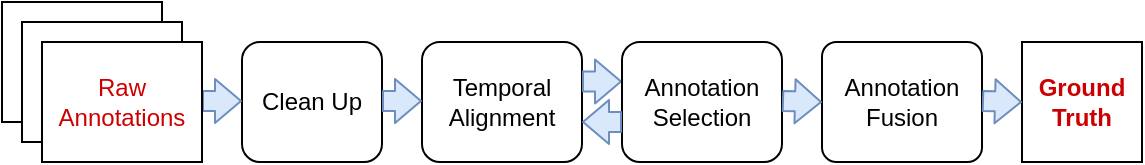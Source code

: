 <mxfile version="20.7.4" type="device"><diagram id="w34QvVnuLv4NkVxLSe93" name="Page-1"><mxGraphModel dx="711" dy="544" grid="1" gridSize="10" guides="1" tooltips="1" connect="1" arrows="1" fold="1" page="1" pageScale="1" pageWidth="850" pageHeight="1100" math="0" shadow="0"><root><mxCell id="0"/><mxCell id="1" parent="0"/><mxCell id="rYyUOVgZ5KWRDtywghYH-3" value="" style="rounded=0;whiteSpace=wrap;html=1;" parent="1" vertex="1"><mxGeometry x="100" y="250" width="80" height="60" as="geometry"/></mxCell><mxCell id="rYyUOVgZ5KWRDtywghYH-2" value="" style="rounded=0;whiteSpace=wrap;html=1;" parent="1" vertex="1"><mxGeometry x="110" y="260" width="80" height="60" as="geometry"/></mxCell><mxCell id="Zc1mB0pqfgDFsnlOa_5Z-39" value="Annotation Fusion" style="rounded=1;whiteSpace=wrap;html=1;verticalAlign=middle;fontStyle=0;arcSize=12;" parent="1" vertex="1"><mxGeometry x="510" y="270" width="80" height="60" as="geometry"/></mxCell><mxCell id="Zc1mB0pqfgDFsnlOa_5Z-5" value="Clean Up" style="rounded=1;whiteSpace=wrap;html=1;" parent="1" vertex="1"><mxGeometry x="220" y="270" width="70" height="60" as="geometry"/></mxCell><mxCell id="Zc1mB0pqfgDFsnlOa_5Z-16" value="&lt;div&gt;&lt;b&gt;&lt;font color=&quot;#cc0000&quot;&gt;Ground Truth&lt;/font&gt;&lt;/b&gt;&lt;/div&gt;" style="rounded=0;whiteSpace=wrap;html=1;" parent="1" vertex="1"><mxGeometry x="610" y="270" width="60" height="60" as="geometry"/></mxCell><mxCell id="Zc1mB0pqfgDFsnlOa_5Z-19" value="Temporal Alignment" style="rounded=1;whiteSpace=wrap;html=1;" parent="1" vertex="1"><mxGeometry x="310" y="270" width="80" height="60" as="geometry"/></mxCell><mxCell id="Zc1mB0pqfgDFsnlOa_5Z-35" value="" style="shape=flexArrow;endArrow=classic;html=1;endWidth=11;endSize=4;fillColor=#dae8fc;strokeColor=#6c8ebf;" parent="1" edge="1"><mxGeometry width="50" height="50" relative="1" as="geometry"><mxPoint x="200" y="299.5" as="sourcePoint"/><mxPoint x="220" y="299.5" as="targetPoint"/></mxGeometry></mxCell><mxCell id="Zc1mB0pqfgDFsnlOa_5Z-36" value="" style="shape=flexArrow;endArrow=classic;html=1;endWidth=11;endSize=4;fillColor=#dae8fc;strokeColor=#6c8ebf;" parent="1" edge="1"><mxGeometry width="50" height="50" relative="1" as="geometry"><mxPoint x="290" y="299.5" as="sourcePoint"/><mxPoint x="310" y="299.5" as="targetPoint"/></mxGeometry></mxCell><mxCell id="Zc1mB0pqfgDFsnlOa_5Z-37" value="" style="shape=flexArrow;endArrow=classic;html=1;endWidth=11;endSize=4;fillColor=#dae8fc;strokeColor=#6c8ebf;" parent="1" edge="1"><mxGeometry width="50" height="50" relative="1" as="geometry"><mxPoint x="390" y="289.76" as="sourcePoint"/><mxPoint x="410" y="289.76" as="targetPoint"/></mxGeometry></mxCell><mxCell id="Zc1mB0pqfgDFsnlOa_5Z-6" value="&lt;div&gt;Annotation Selection&lt;/div&gt;" style="rounded=1;whiteSpace=wrap;html=1;" parent="1" vertex="1"><mxGeometry x="410" y="270" width="80" height="60" as="geometry"/></mxCell><mxCell id="Zc1mB0pqfgDFsnlOa_5Z-44" value="" style="shape=flexArrow;endArrow=classic;html=1;endWidth=11;endSize=4;fillColor=#dae8fc;strokeColor=#6c8ebf;" parent="1" edge="1"><mxGeometry width="50" height="50" relative="1" as="geometry"><mxPoint x="490" y="299.5" as="sourcePoint"/><mxPoint x="510" y="300" as="targetPoint"/></mxGeometry></mxCell><mxCell id="rYyUOVgZ5KWRDtywghYH-1" value="&lt;font color=&quot;#cc0000&quot;&gt;Raw Annotations&lt;/font&gt;" style="rounded=0;whiteSpace=wrap;html=1;" parent="1" vertex="1"><mxGeometry x="120" y="270" width="80" height="60" as="geometry"/></mxCell><mxCell id="rYyUOVgZ5KWRDtywghYH-4" value="" style="shape=flexArrow;endArrow=classic;html=1;endWidth=11;endSize=4;fillColor=#dae8fc;strokeColor=#6c8ebf;" parent="1" edge="1"><mxGeometry width="50" height="50" relative="1" as="geometry"><mxPoint x="590" y="299.5" as="sourcePoint"/><mxPoint x="610" y="300" as="targetPoint"/></mxGeometry></mxCell><mxCell id="u3sCR4BTlodt5kKRgwSx-1" value="" style="shape=flexArrow;endArrow=classic;html=1;endWidth=11;endSize=4;fillColor=#dae8fc;strokeColor=#6c8ebf;" edge="1" parent="1"><mxGeometry x="-1" y="-71" width="50" height="50" relative="1" as="geometry"><mxPoint x="410" y="310" as="sourcePoint"/><mxPoint x="390" y="310" as="targetPoint"/><mxPoint as="offset"/></mxGeometry></mxCell></root></mxGraphModel></diagram></mxfile>